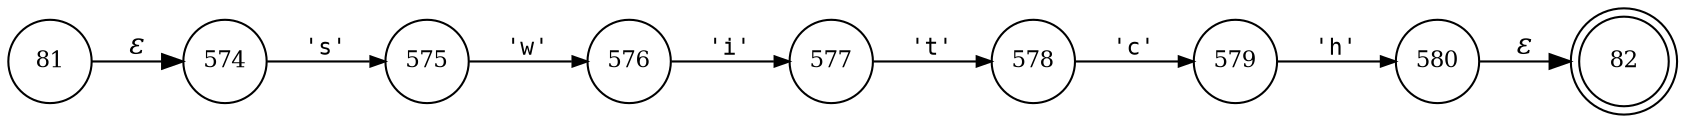 digraph ATN {
rankdir=LR;
s82[fontsize=11, label="82", shape=doublecircle, fixedsize=true, width=.6];
s576[fontsize=11,label="576", shape=circle, fixedsize=true, width=.55, peripheries=1];
s81[fontsize=11,label="81", shape=circle, fixedsize=true, width=.55, peripheries=1];
s577[fontsize=11,label="577", shape=circle, fixedsize=true, width=.55, peripheries=1];
s578[fontsize=11,label="578", shape=circle, fixedsize=true, width=.55, peripheries=1];
s579[fontsize=11,label="579", shape=circle, fixedsize=true, width=.55, peripheries=1];
s580[fontsize=11,label="580", shape=circle, fixedsize=true, width=.55, peripheries=1];
s574[fontsize=11,label="574", shape=circle, fixedsize=true, width=.55, peripheries=1];
s575[fontsize=11,label="575", shape=circle, fixedsize=true, width=.55, peripheries=1];
s81 -> s574 [fontname="Times-Italic", label="&epsilon;"];
s574 -> s575 [fontsize=11, fontname="Courier", arrowsize=.7, label = "'s'", arrowhead = normal];
s575 -> s576 [fontsize=11, fontname="Courier", arrowsize=.7, label = "'w'", arrowhead = normal];
s576 -> s577 [fontsize=11, fontname="Courier", arrowsize=.7, label = "'i'", arrowhead = normal];
s577 -> s578 [fontsize=11, fontname="Courier", arrowsize=.7, label = "'t'", arrowhead = normal];
s578 -> s579 [fontsize=11, fontname="Courier", arrowsize=.7, label = "'c'", arrowhead = normal];
s579 -> s580 [fontsize=11, fontname="Courier", arrowsize=.7, label = "'h'", arrowhead = normal];
s580 -> s82 [fontname="Times-Italic", label="&epsilon;"];
}